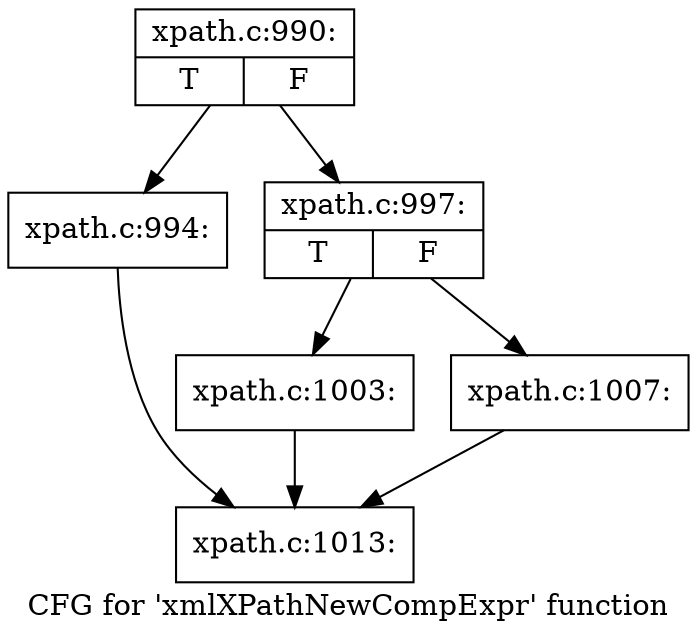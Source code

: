 digraph "CFG for 'xmlXPathNewCompExpr' function" {
	label="CFG for 'xmlXPathNewCompExpr' function";

	Node0x4d9ac20 [shape=record,label="{xpath.c:990:|{<s0>T|<s1>F}}"];
	Node0x4d9ac20 -> Node0x4d9b3d0;
	Node0x4d9ac20 -> Node0x4d9b420;
	Node0x4d9b3d0 [shape=record,label="{xpath.c:994:}"];
	Node0x4d9b3d0 -> Node0x4d88670;
	Node0x4d9b420 [shape=record,label="{xpath.c:997:|{<s0>T|<s1>F}}"];
	Node0x4d9b420 -> Node0x4d9c8b0;
	Node0x4d9b420 -> Node0x4d9c900;
	Node0x4d9c8b0 [shape=record,label="{xpath.c:1003:}"];
	Node0x4d9c8b0 -> Node0x4d88670;
	Node0x4d9c900 [shape=record,label="{xpath.c:1007:}"];
	Node0x4d9c900 -> Node0x4d88670;
	Node0x4d88670 [shape=record,label="{xpath.c:1013:}"];
}
